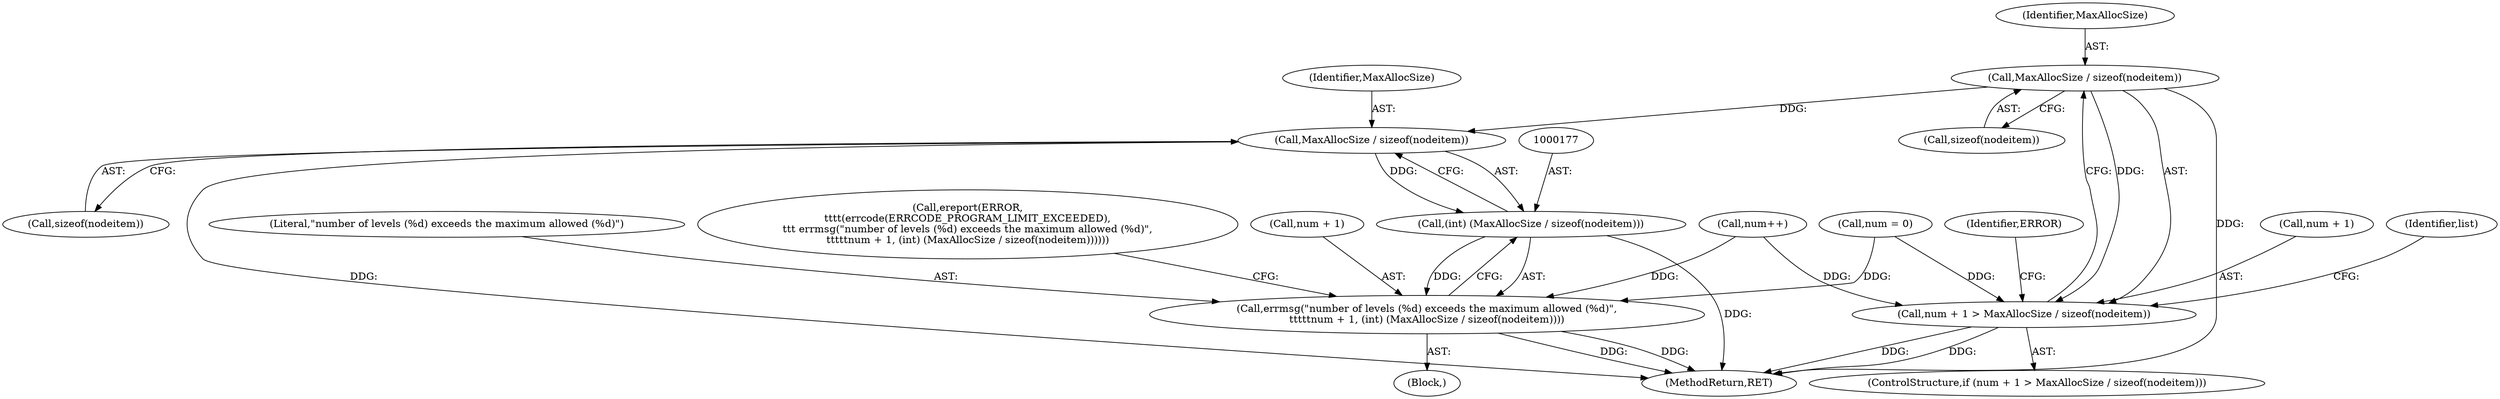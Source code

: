 digraph "0_postgres_31400a673325147e1205326008e32135a78b4d8a_8@API" {
"1000162" [label="(Call,MaxAllocSize / sizeof(nodeitem))"];
"1000158" [label="(Call,num + 1 > MaxAllocSize / sizeof(nodeitem))"];
"1000178" [label="(Call,MaxAllocSize / sizeof(nodeitem))"];
"1000176" [label="(Call,(int) (MaxAllocSize / sizeof(nodeitem)))"];
"1000171" [label="(Call,errmsg(\"number of levels (%d) exceeds the maximum allowed (%d)\",\n\t\t\t\t\tnum + 1, (int) (MaxAllocSize / sizeof(nodeitem))))"];
"1000159" [label="(Call,num + 1)"];
"1000162" [label="(Call,MaxAllocSize / sizeof(nodeitem))"];
"1000183" [label="(Identifier,list)"];
"1000176" [label="(Call,(int) (MaxAllocSize / sizeof(nodeitem)))"];
"1000163" [label="(Identifier,MaxAllocSize)"];
"1000166" [label="(Call,ereport(ERROR,\n\t\t\t\t(errcode(ERRCODE_PROGRAM_LIMIT_EXCEEDED),\n\t\t\t errmsg(\"number of levels (%d) exceeds the maximum allowed (%d)\",\n\t\t\t\t\tnum + 1, (int) (MaxAllocSize / sizeof(nodeitem))))))"];
"1000171" [label="(Call,errmsg(\"number of levels (%d) exceeds the maximum allowed (%d)\",\n\t\t\t\t\tnum + 1, (int) (MaxAllocSize / sizeof(nodeitem))))"];
"1000173" [label="(Call,num + 1)"];
"1000115" [label="(Call,num = 0)"];
"1000172" [label="(Literal,\"number of levels (%d) exceeds the maximum allowed (%d)\")"];
"1000157" [label="(ControlStructure,if (num + 1 > MaxAllocSize / sizeof(nodeitem)))"];
"1000179" [label="(Identifier,MaxAllocSize)"];
"1000158" [label="(Call,num + 1 > MaxAllocSize / sizeof(nodeitem))"];
"1000164" [label="(Call,sizeof(nodeitem))"];
"1000435" [label="(MethodReturn,RET)"];
"1000180" [label="(Call,sizeof(nodeitem))"];
"1000167" [label="(Identifier,ERROR)"];
"1000178" [label="(Call,MaxAllocSize / sizeof(nodeitem))"];
"1000152" [label="(Call,num++)"];
"1000168" [label="(Block,)"];
"1000162" -> "1000158"  [label="AST: "];
"1000162" -> "1000164"  [label="CFG: "];
"1000163" -> "1000162"  [label="AST: "];
"1000164" -> "1000162"  [label="AST: "];
"1000158" -> "1000162"  [label="CFG: "];
"1000162" -> "1000435"  [label="DDG: "];
"1000162" -> "1000158"  [label="DDG: "];
"1000162" -> "1000178"  [label="DDG: "];
"1000158" -> "1000157"  [label="AST: "];
"1000159" -> "1000158"  [label="AST: "];
"1000167" -> "1000158"  [label="CFG: "];
"1000183" -> "1000158"  [label="CFG: "];
"1000158" -> "1000435"  [label="DDG: "];
"1000158" -> "1000435"  [label="DDG: "];
"1000152" -> "1000158"  [label="DDG: "];
"1000115" -> "1000158"  [label="DDG: "];
"1000178" -> "1000176"  [label="AST: "];
"1000178" -> "1000180"  [label="CFG: "];
"1000179" -> "1000178"  [label="AST: "];
"1000180" -> "1000178"  [label="AST: "];
"1000176" -> "1000178"  [label="CFG: "];
"1000178" -> "1000435"  [label="DDG: "];
"1000178" -> "1000176"  [label="DDG: "];
"1000176" -> "1000171"  [label="AST: "];
"1000177" -> "1000176"  [label="AST: "];
"1000171" -> "1000176"  [label="CFG: "];
"1000176" -> "1000435"  [label="DDG: "];
"1000176" -> "1000171"  [label="DDG: "];
"1000171" -> "1000168"  [label="AST: "];
"1000172" -> "1000171"  [label="AST: "];
"1000173" -> "1000171"  [label="AST: "];
"1000166" -> "1000171"  [label="CFG: "];
"1000171" -> "1000435"  [label="DDG: "];
"1000171" -> "1000435"  [label="DDG: "];
"1000152" -> "1000171"  [label="DDG: "];
"1000115" -> "1000171"  [label="DDG: "];
}
